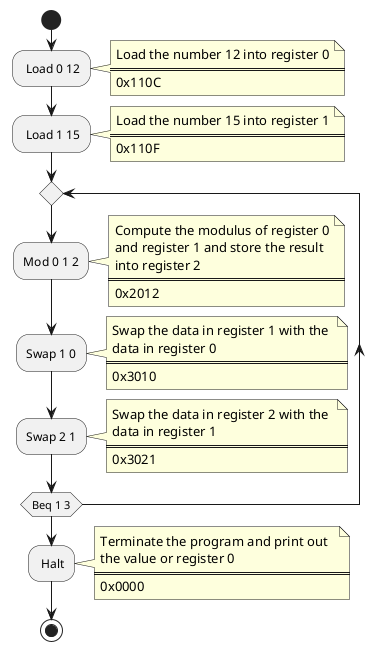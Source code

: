 @startuml

start
: Load 0 12;
note right
  Load the number 12 into register 0
  ====
  0x110C
end note
: Load 1 15;
note right
  Load the number 15 into register 1
  ====
  0x110F
end note
repeat
  :Mod 0 1 2;
note right
  Compute the modulus of register 0
  and register 1 and store the result 
  into register 2
  ====
  0x2012
end note
  :Swap 1 0;
note right
  Swap the data in register 1 with the 
  data in register 0
  ====
  0x3010
end note
  :Swap 2 1;
note right
  Swap the data in register 2 with the 
  data in register 1
  ====
  0x3021
end note
repeat while(Beq 1 3)
: Halt;
note right
  Terminate the program and print out  
  the value or register 0
  ====
  0x0000
end note

stop

@enduml